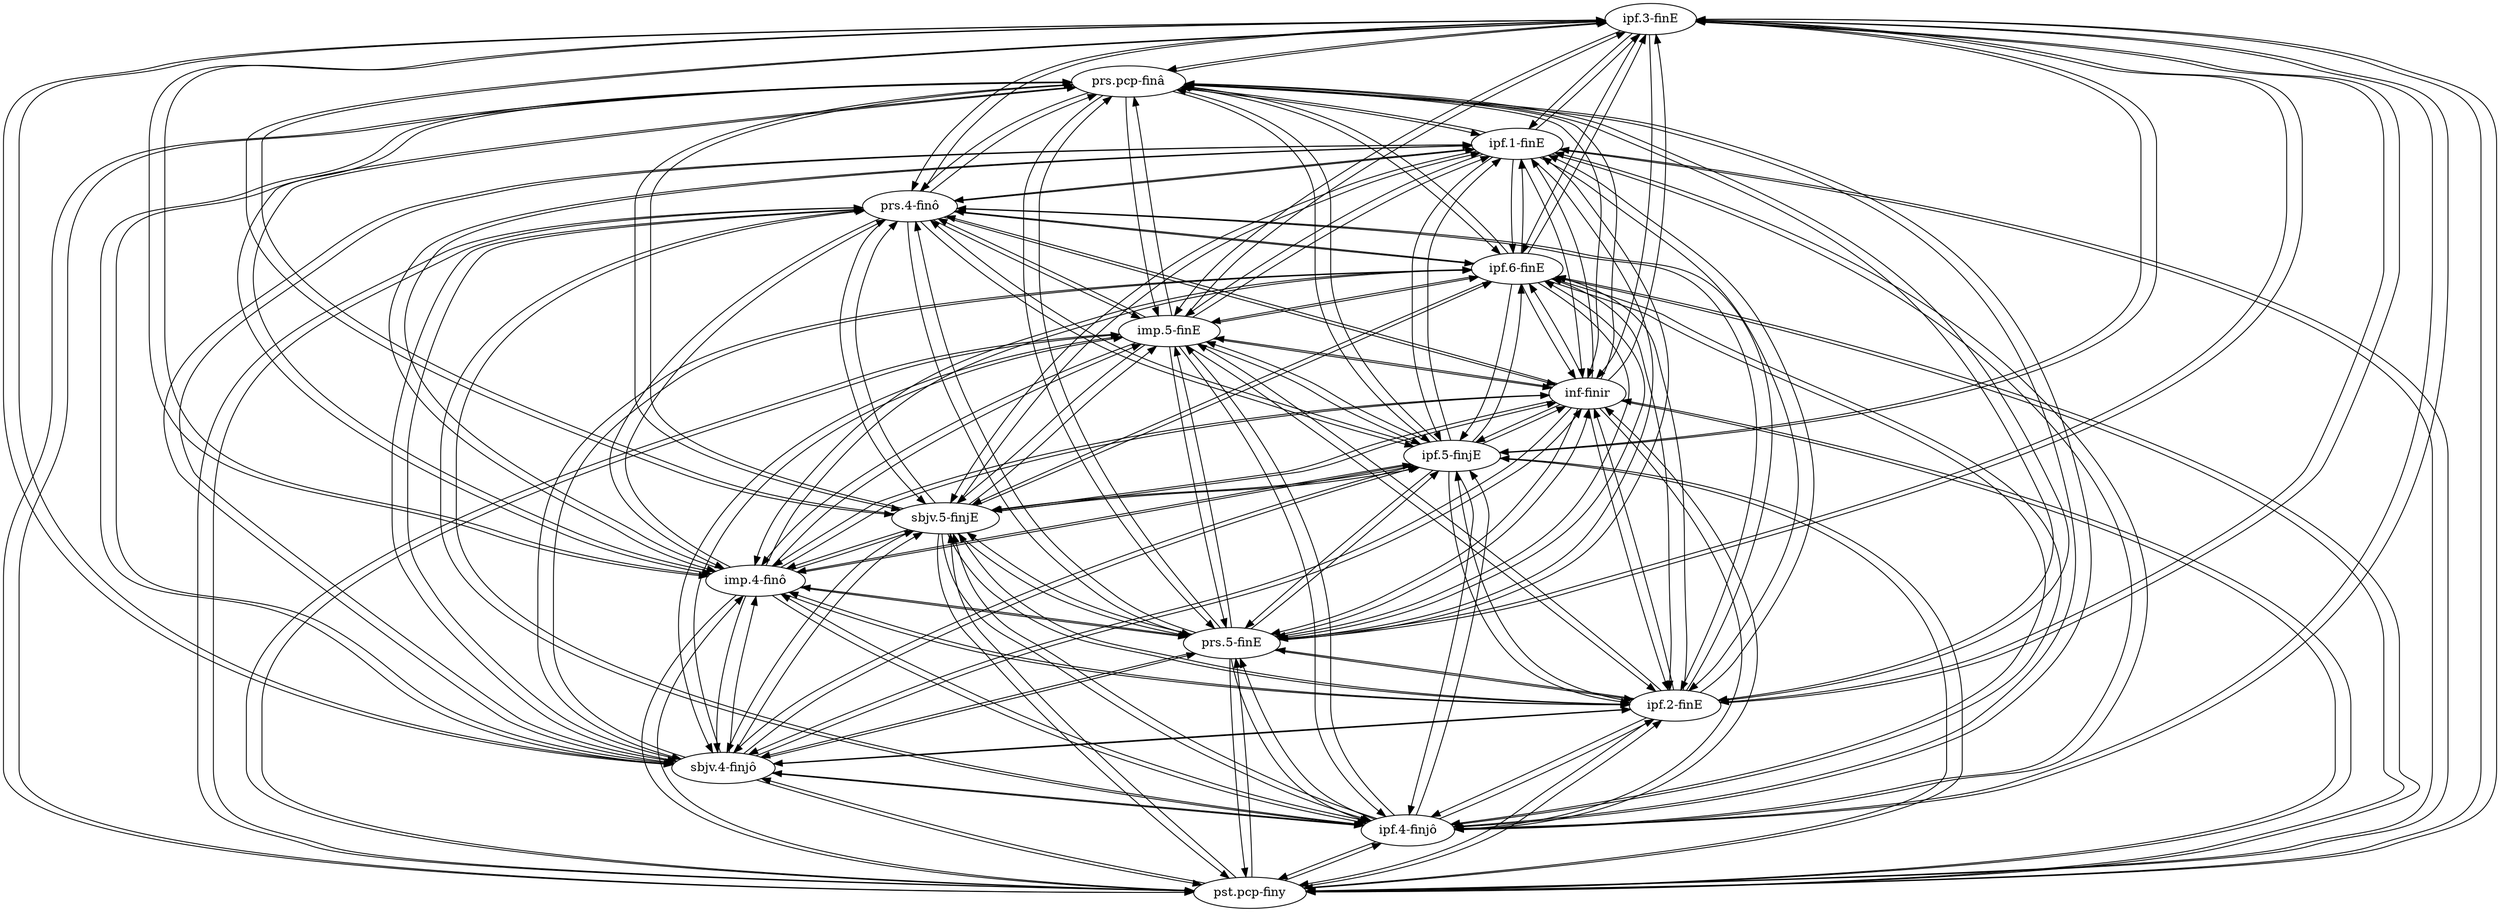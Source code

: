 strict digraph G {
"ipf.3-finE";
"prs.pcp-finâ";
"pst.pcp-finy";
"ipf.4-finjô";
"sbjv.4-finjô";
"ipf.2-finE";
"prs.5-finE";
"imp.4-finô";
"sbjv.5-finjE";
"ipf.5-finjE";
"inf-finir";
"imp.5-finE";
"ipf.6-finE";
"prs.4-finô";
"ipf.1-finE";
"ipf.3-finE" -> "prs.pcp-finâ"  [poids="1.0"];
"ipf.3-finE" -> "pst.pcp-finy"  [poids="0.03"];
"ipf.3-finE" -> "ipf.4-finjô"  [poids="1.0"];
"ipf.3-finE" -> "sbjv.4-finjô"  [poids="1.0"];
"ipf.3-finE" -> "ipf.2-finE"  [poids="1.0"];
"ipf.3-finE" -> "prs.5-finE"  [poids="1.0"];
"ipf.3-finE" -> "imp.4-finô"  [poids="1.0"];
"ipf.3-finE" -> "sbjv.5-finjE"  [poids="1.0"];
"ipf.3-finE" -> "ipf.5-finjE"  [poids="1.0"];
"ipf.3-finE" -> "inf-finir"  [poids="0.04"];
"ipf.3-finE" -> "imp.5-finE"  [poids="1.0"];
"ipf.3-finE" -> "ipf.6-finE"  [poids="1.0"];
"ipf.3-finE" -> "prs.4-finô"  [poids="1.0"];
"ipf.3-finE" -> "ipf.1-finE"  [poids="1.0"];
"prs.pcp-finâ" -> "ipf.3-finE"  [poids="1.0"];
"prs.pcp-finâ" -> "pst.pcp-finy"  [poids="0.03"];
"prs.pcp-finâ" -> "ipf.4-finjô"  [poids="1.0"];
"prs.pcp-finâ" -> "sbjv.4-finjô"  [poids="1.0"];
"prs.pcp-finâ" -> "ipf.2-finE"  [poids="1.0"];
"prs.pcp-finâ" -> "prs.5-finE"  [poids="1.0"];
"prs.pcp-finâ" -> "imp.4-finô"  [poids="1.0"];
"prs.pcp-finâ" -> "sbjv.5-finjE"  [poids="1.0"];
"prs.pcp-finâ" -> "ipf.5-finjE"  [poids="1.0"];
"prs.pcp-finâ" -> "inf-finir"  [poids="0.04"];
"prs.pcp-finâ" -> "imp.5-finE"  [poids="1.0"];
"prs.pcp-finâ" -> "ipf.6-finE"  [poids="1.0"];
"prs.pcp-finâ" -> "prs.4-finô"  [poids="1.0"];
"prs.pcp-finâ" -> "ipf.1-finE"  [poids="1.0"];
"pst.pcp-finy" -> "ipf.3-finE"  [poids="1.0"];
"pst.pcp-finy" -> "prs.pcp-finâ"  [poids="1.0"];
"pst.pcp-finy" -> "ipf.4-finjô"  [poids="1.0"];
"pst.pcp-finy" -> "sbjv.4-finjô"  [poids="1.0"];
"pst.pcp-finy" -> "ipf.2-finE"  [poids="1.0"];
"pst.pcp-finy" -> "prs.5-finE"  [poids="1.0"];
"pst.pcp-finy" -> "imp.4-finô"  [poids="1.0"];
"pst.pcp-finy" -> "sbjv.5-finjE"  [poids="1.0"];
"pst.pcp-finy" -> "ipf.5-finjE"  [poids="1.0"];
"pst.pcp-finy" -> "inf-finir"  [poids="1.0"];
"pst.pcp-finy" -> "imp.5-finE"  [poids="1.0"];
"pst.pcp-finy" -> "ipf.6-finE"  [poids="1.0"];
"pst.pcp-finy" -> "prs.4-finô"  [poids="1.0"];
"pst.pcp-finy" -> "ipf.1-finE"  [poids="1.0"];
"ipf.4-finjô" -> "ipf.3-finE"  [poids="0.92"];
"ipf.4-finjô" -> "prs.pcp-finâ"  [poids="0.92"];
"ipf.4-finjô" -> "pst.pcp-finy"  [poids="0.04"];
"ipf.4-finjô" -> "sbjv.4-finjô"  [poids="1.0"];
"ipf.4-finjô" -> "ipf.2-finE"  [poids="0.92"];
"ipf.4-finjô" -> "prs.5-finE"  [poids="0.92"];
"ipf.4-finjô" -> "imp.4-finô"  [poids="0.92"];
"ipf.4-finjô" -> "sbjv.5-finjE"  [poids="1.0"];
"ipf.4-finjô" -> "ipf.5-finjE"  [poids="1.0"];
"ipf.4-finjô" -> "inf-finir"  [poids="0.04"];
"ipf.4-finjô" -> "imp.5-finE"  [poids="0.92"];
"ipf.4-finjô" -> "ipf.6-finE"  [poids="0.92"];
"ipf.4-finjô" -> "prs.4-finô"  [poids="0.92"];
"ipf.4-finjô" -> "ipf.1-finE"  [poids="0.92"];
"sbjv.4-finjô" -> "ipf.3-finE"  [poids="0.92"];
"sbjv.4-finjô" -> "prs.pcp-finâ"  [poids="0.92"];
"sbjv.4-finjô" -> "pst.pcp-finy"  [poids="0.04"];
"sbjv.4-finjô" -> "ipf.4-finjô"  [poids="1.0"];
"sbjv.4-finjô" -> "ipf.2-finE"  [poids="0.92"];
"sbjv.4-finjô" -> "prs.5-finE"  [poids="0.92"];
"sbjv.4-finjô" -> "imp.4-finô"  [poids="0.92"];
"sbjv.4-finjô" -> "sbjv.5-finjE"  [poids="1.0"];
"sbjv.4-finjô" -> "ipf.5-finjE"  [poids="1.0"];
"sbjv.4-finjô" -> "inf-finir"  [poids="0.04"];
"sbjv.4-finjô" -> "imp.5-finE"  [poids="0.92"];
"sbjv.4-finjô" -> "ipf.6-finE"  [poids="0.92"];
"sbjv.4-finjô" -> "prs.4-finô"  [poids="0.92"];
"sbjv.4-finjô" -> "ipf.1-finE"  [poids="0.92"];
"ipf.2-finE" -> "ipf.3-finE"  [poids="1.0"];
"ipf.2-finE" -> "prs.pcp-finâ"  [poids="1.0"];
"ipf.2-finE" -> "pst.pcp-finy"  [poids="0.03"];
"ipf.2-finE" -> "ipf.4-finjô"  [poids="1.0"];
"ipf.2-finE" -> "sbjv.4-finjô"  [poids="1.0"];
"ipf.2-finE" -> "prs.5-finE"  [poids="1.0"];
"ipf.2-finE" -> "imp.4-finô"  [poids="1.0"];
"ipf.2-finE" -> "sbjv.5-finjE"  [poids="1.0"];
"ipf.2-finE" -> "ipf.5-finjE"  [poids="1.0"];
"ipf.2-finE" -> "inf-finir"  [poids="0.04"];
"ipf.2-finE" -> "imp.5-finE"  [poids="1.0"];
"ipf.2-finE" -> "ipf.6-finE"  [poids="1.0"];
"ipf.2-finE" -> "prs.4-finô"  [poids="1.0"];
"ipf.2-finE" -> "ipf.1-finE"  [poids="1.0"];
"prs.4-finô" -> "ipf.3-finE"  [poids="1.0"];
"prs.4-finô" -> "prs.pcp-finâ"  [poids="1.0"];
"prs.4-finô" -> "pst.pcp-finy"  [poids="0.03"];
"prs.4-finô" -> "ipf.4-finjô"  [poids="1.0"];
"prs.4-finô" -> "sbjv.4-finjô"  [poids="1.0"];
"prs.4-finô" -> "ipf.2-finE"  [poids="1.0"];
"prs.4-finô" -> "imp.4-finô"  [poids="1.0"];
"prs.4-finô" -> "sbjv.5-finjE"  [poids="1.0"];
"prs.4-finô" -> "ipf.5-finjE"  [poids="1.0"];
"prs.4-finô" -> "inf-finir"  [poids="0.04"];
"prs.4-finô" -> "imp.5-finE"  [poids="1.0"];
"prs.4-finô" -> "ipf.6-finE"  [poids="1.0"];
"prs.4-finô" -> "prs.5-finE"  [poids="1.0"];
"prs.4-finô" -> "ipf.1-finE"  [poids="1.0"];
"imp.4-finô" -> "ipf.3-finE"  [poids="1.0"];
"imp.4-finô" -> "prs.pcp-finâ"  [poids="1.0"];
"imp.4-finô" -> "pst.pcp-finy"  [poids="0.03"];
"imp.4-finô" -> "ipf.4-finjô"  [poids="1.0"];
"imp.4-finô" -> "sbjv.4-finjô"  [poids="1.0"];
"imp.4-finô" -> "ipf.2-finE"  [poids="1.0"];
"imp.4-finô" -> "prs.5-finE"  [poids="1.0"];
"imp.4-finô" -> "sbjv.5-finjE"  [poids="1.0"];
"imp.4-finô" -> "ipf.5-finjE"  [poids="1.0"];
"imp.4-finô" -> "inf-finir"  [poids="0.04"];
"imp.4-finô" -> "imp.5-finE"  [poids="1.0"];
"imp.4-finô" -> "ipf.6-finE"  [poids="1.0"];
"imp.4-finô" -> "prs.4-finô"  [poids="1.0"];
"imp.4-finô" -> "ipf.1-finE"  [poids="1.0"];
"sbjv.5-finjE" -> "ipf.3-finE"  [poids="0.92"];
"sbjv.5-finjE" -> "prs.pcp-finâ"  [poids="0.92"];
"sbjv.5-finjE" -> "pst.pcp-finy"  [poids="0.04"];
"sbjv.5-finjE" -> "ipf.4-finjô"  [poids="1.0"];
"sbjv.5-finjE" -> "sbjv.4-finjô"  [poids="1.0"];
"sbjv.5-finjE" -> "ipf.2-finE"  [poids="0.92"];
"sbjv.5-finjE" -> "prs.5-finE"  [poids="0.92"];
"sbjv.5-finjE" -> "imp.4-finô"  [poids="0.92"];
"sbjv.5-finjE" -> "ipf.5-finjE"  [poids="1.0"];
"sbjv.5-finjE" -> "inf-finir"  [poids="0.04"];
"sbjv.5-finjE" -> "imp.5-finE"  [poids="0.92"];
"sbjv.5-finjE" -> "ipf.6-finE"  [poids="0.92"];
"sbjv.5-finjE" -> "prs.4-finô"  [poids="0.92"];
"sbjv.5-finjE" -> "ipf.1-finE"  [poids="0.92"];
"ipf.5-finjE" -> "ipf.3-finE"  [poids="0.92"];
"ipf.5-finjE" -> "prs.pcp-finâ"  [poids="0.92"];
"ipf.5-finjE" -> "pst.pcp-finy"  [poids="0.04"];
"ipf.5-finjE" -> "ipf.4-finjô"  [poids="1.0"];
"ipf.5-finjE" -> "sbjv.4-finjô"  [poids="1.0"];
"ipf.5-finjE" -> "ipf.2-finE"  [poids="0.92"];
"ipf.5-finjE" -> "prs.5-finE"  [poids="0.92"];
"ipf.5-finjE" -> "imp.4-finô"  [poids="0.92"];
"ipf.5-finjE" -> "sbjv.5-finjE"  [poids="1.0"];
"ipf.5-finjE" -> "inf-finir"  [poids="0.04"];
"ipf.5-finjE" -> "imp.5-finE"  [poids="0.92"];
"ipf.5-finjE" -> "ipf.6-finE"  [poids="0.92"];
"ipf.5-finjE" -> "prs.4-finô"  [poids="0.92"];
"ipf.5-finjE" -> "ipf.1-finE"  [poids="0.92"];
"inf-finir" -> "ipf.3-finE"  [poids="0.47"];
"inf-finir" -> "prs.pcp-finâ"  [poids="0.47"];
"inf-finir" -> "pst.pcp-finy"  [poids="0.12"];
"inf-finir" -> "ipf.4-finjô"  [poids="0.48"];
"inf-finir" -> "sbjv.4-finjô"  [poids="0.48"];
"inf-finir" -> "ipf.2-finE"  [poids="0.47"];
"inf-finir" -> "prs.5-finE"  [poids="0.0"];
"inf-finir" -> "imp.4-finô"  [poids="0.0"];
"inf-finir" -> "sbjv.5-finjE"  [poids="0.48"];
"inf-finir" -> "ipf.5-finjE"  [poids="0.48"];
"inf-finir" -> "imp.5-finE"  [poids="0.0"];
"inf-finir" -> "ipf.6-finE"  [poids="0.47"];
"inf-finir" -> "prs.4-finô"  [poids="0.0"];
"inf-finir" -> "ipf.1-finE"  [poids="0.47"];
"imp.5-finE" -> "ipf.3-finE"  [poids="1.0"];
"imp.5-finE" -> "prs.pcp-finâ"  [poids="1.0"];
"imp.5-finE" -> "pst.pcp-finy"  [poids="0.03"];
"imp.5-finE" -> "ipf.4-finjô"  [poids="1.0"];
"imp.5-finE" -> "sbjv.4-finjô"  [poids="1.0"];
"imp.5-finE" -> "ipf.2-finE"  [poids="1.0"];
"imp.5-finE" -> "prs.5-finE"  [poids="1.0"];
"imp.5-finE" -> "imp.4-finô"  [poids="1.0"];
"imp.5-finE" -> "sbjv.5-finjE"  [poids="1.0"];
"imp.5-finE" -> "ipf.5-finjE"  [poids="1.0"];
"imp.5-finE" -> "inf-finir"  [poids="0.04"];
"imp.5-finE" -> "ipf.6-finE"  [poids="1.0"];
"imp.5-finE" -> "prs.4-finô"  [poids="1.0"];
"imp.5-finE" -> "ipf.1-finE"  [poids="1.0"];
"ipf.6-finE" -> "ipf.3-finE"  [poids="1.0"];
"ipf.6-finE" -> "prs.pcp-finâ"  [poids="1.0"];
"ipf.6-finE" -> "pst.pcp-finy"  [poids="0.03"];
"ipf.6-finE" -> "ipf.4-finjô"  [poids="1.0"];
"ipf.6-finE" -> "sbjv.4-finjô"  [poids="1.0"];
"ipf.6-finE" -> "ipf.2-finE"  [poids="1.0"];
"ipf.6-finE" -> "prs.5-finE"  [poids="1.0"];
"ipf.6-finE" -> "imp.4-finô"  [poids="1.0"];
"ipf.6-finE" -> "sbjv.5-finjE"  [poids="1.0"];
"ipf.6-finE" -> "ipf.5-finjE"  [poids="1.0"];
"ipf.6-finE" -> "inf-finir"  [poids="0.04"];
"ipf.6-finE" -> "imp.5-finE"  [poids="1.0"];
"ipf.6-finE" -> "prs.4-finô"  [poids="1.0"];
"ipf.6-finE" -> "ipf.1-finE"  [poids="1.0"];
"prs.5-finE" -> "ipf.3-finE"  [poids="1.0"];
"prs.5-finE" -> "prs.pcp-finâ"  [poids="1.0"];
"prs.5-finE" -> "pst.pcp-finy"  [poids="0.03"];
"prs.5-finE" -> "ipf.4-finjô"  [poids="1.0"];
"prs.5-finE" -> "sbjv.4-finjô"  [poids="1.0"];
"prs.5-finE" -> "ipf.2-finE"  [poids="1.0"];
"prs.5-finE" -> "imp.4-finô"  [poids="1.0"];
"prs.5-finE" -> "sbjv.5-finjE"  [poids="1.0"];
"prs.5-finE" -> "ipf.5-finjE"  [poids="1.0"];
"prs.5-finE" -> "inf-finir"  [poids="0.04"];
"prs.5-finE" -> "imp.5-finE"  [poids="1.0"];
"prs.5-finE" -> "ipf.6-finE"  [poids="1.0"];
"prs.5-finE" -> "prs.4-finô"  [poids="1.0"];
"prs.5-finE" -> "ipf.1-finE"  [poids="1.0"];
"ipf.1-finE" -> "ipf.3-finE"  [poids="1.0"];
"ipf.1-finE" -> "prs.pcp-finâ"  [poids="1.0"];
"ipf.1-finE" -> "pst.pcp-finy"  [poids="0.03"];
"ipf.1-finE" -> "ipf.4-finjô"  [poids="1.0"];
"ipf.1-finE" -> "sbjv.4-finjô"  [poids="1.0"];
"ipf.1-finE" -> "ipf.2-finE"  [poids="1.0"];
"ipf.1-finE" -> "prs.5-finE"  [poids="1.0"];
"ipf.1-finE" -> "imp.4-finô"  [poids="1.0"];
"ipf.1-finE" -> "sbjv.5-finjE"  [poids="1.0"];
"ipf.1-finE" -> "ipf.5-finjE"  [poids="1.0"];
"ipf.1-finE" -> "inf-finir"  [poids="0.04"];
"ipf.1-finE" -> "imp.5-finE"  [poids="1.0"];
"ipf.1-finE" -> "ipf.6-finE"  [poids="1.0"];
"ipf.1-finE" -> "prs.4-finô"  [poids="1.0"];
}
